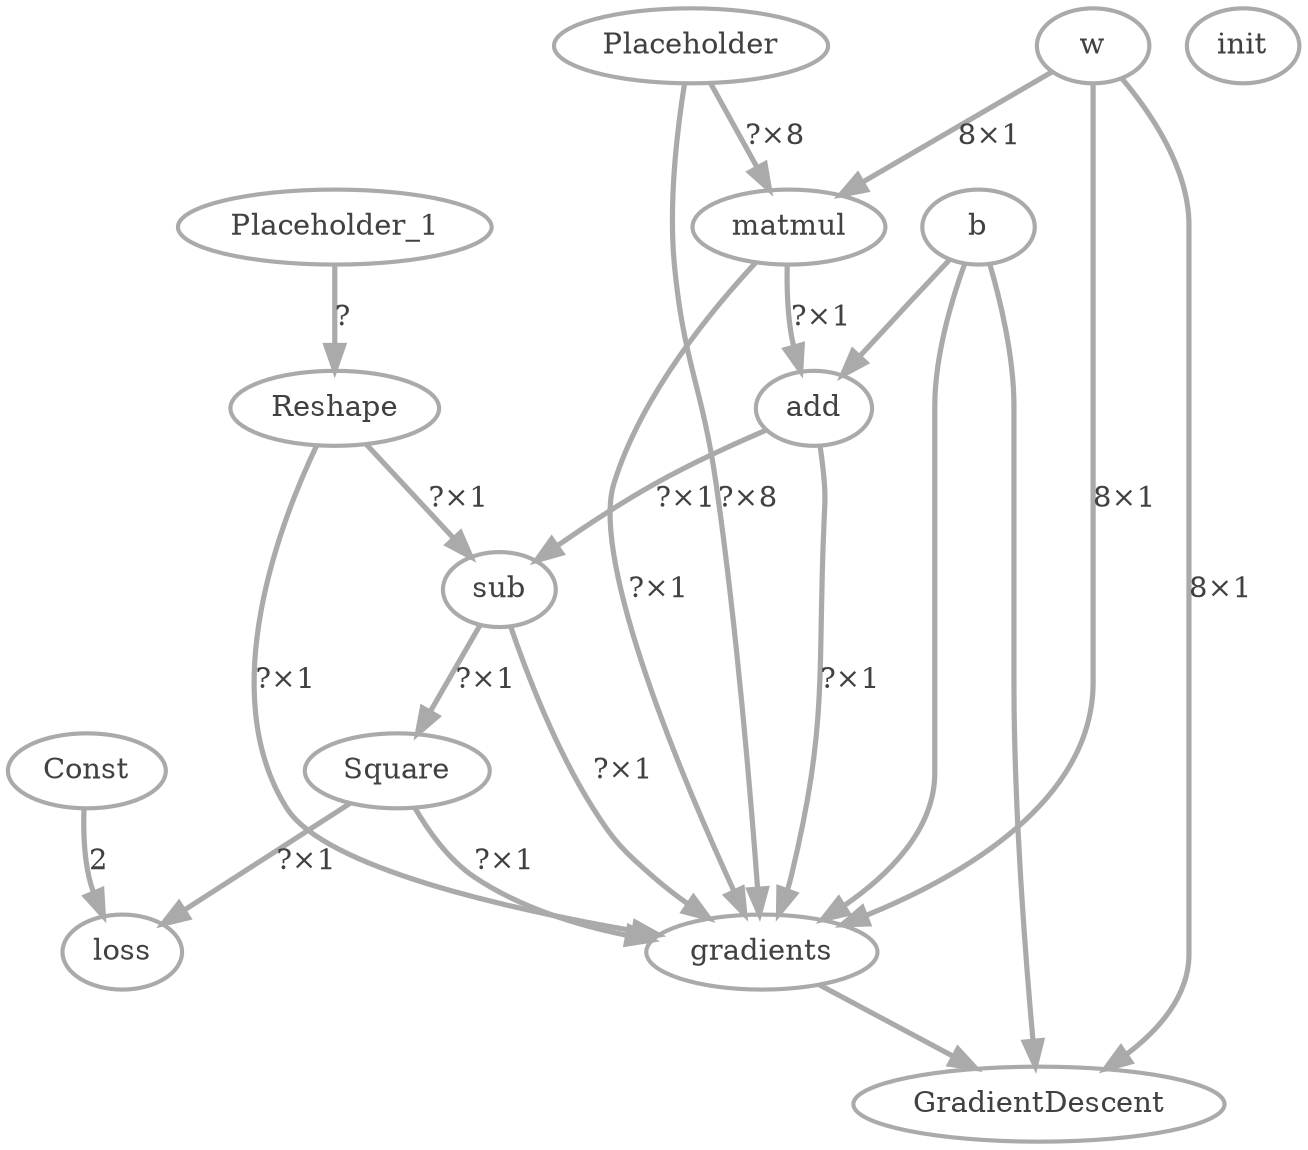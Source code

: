 digraph G {
	graph [color=white fillcolor=white fontcolor="#414141" style=rounded]
	node [color="#aaaaaa" fillcolor=white fontcolor="#414141" penwidth=2 style=filled]
	edge [arrowsize=1.2 color="#aaaaaa" fontcolor="#414141" penwidth=2.5]
	Placeholder [label=Placeholder]
	Placeholder_1 [label=Placeholder_1]
	w [label=w]
	b [label=b]
	matmul [label=matmul]
	add [label=add]
	Reshape [label=Reshape]
	sub [label=sub]
	Square [label=Square]
	Const [label=Const]
	loss [label=loss]
	gradients [label=gradients]
	GradientDescent [label=GradientDescent]
	init [label=init]
	Placeholder -> matmul [label="?×8"]
	w -> matmul [label="8×1"]
	matmul -> add [label="?×1"]
	b -> add [label=""]
	Placeholder_1 -> Reshape [label="?"]
	Reshape -> sub [label="?×1"]
	add -> sub [label="?×1"]
	sub -> Square [label="?×1"]
	Square -> loss [label="?×1"]
	Const -> loss [label=2]
	Placeholder -> gradients [label="?×8"]
	Reshape -> gradients [label="?×1"]
	sub -> gradients [label="?×1"]
	w -> gradients [label="8×1"]
	add -> gradients [label="?×1"]
	b -> gradients [label=""]
	Square -> gradients [label="?×1"]
	matmul -> gradients [label="?×1"]
	w -> GradientDescent [label="8×1"]
	b -> GradientDescent [label=""]
	gradients -> GradientDescent
}
